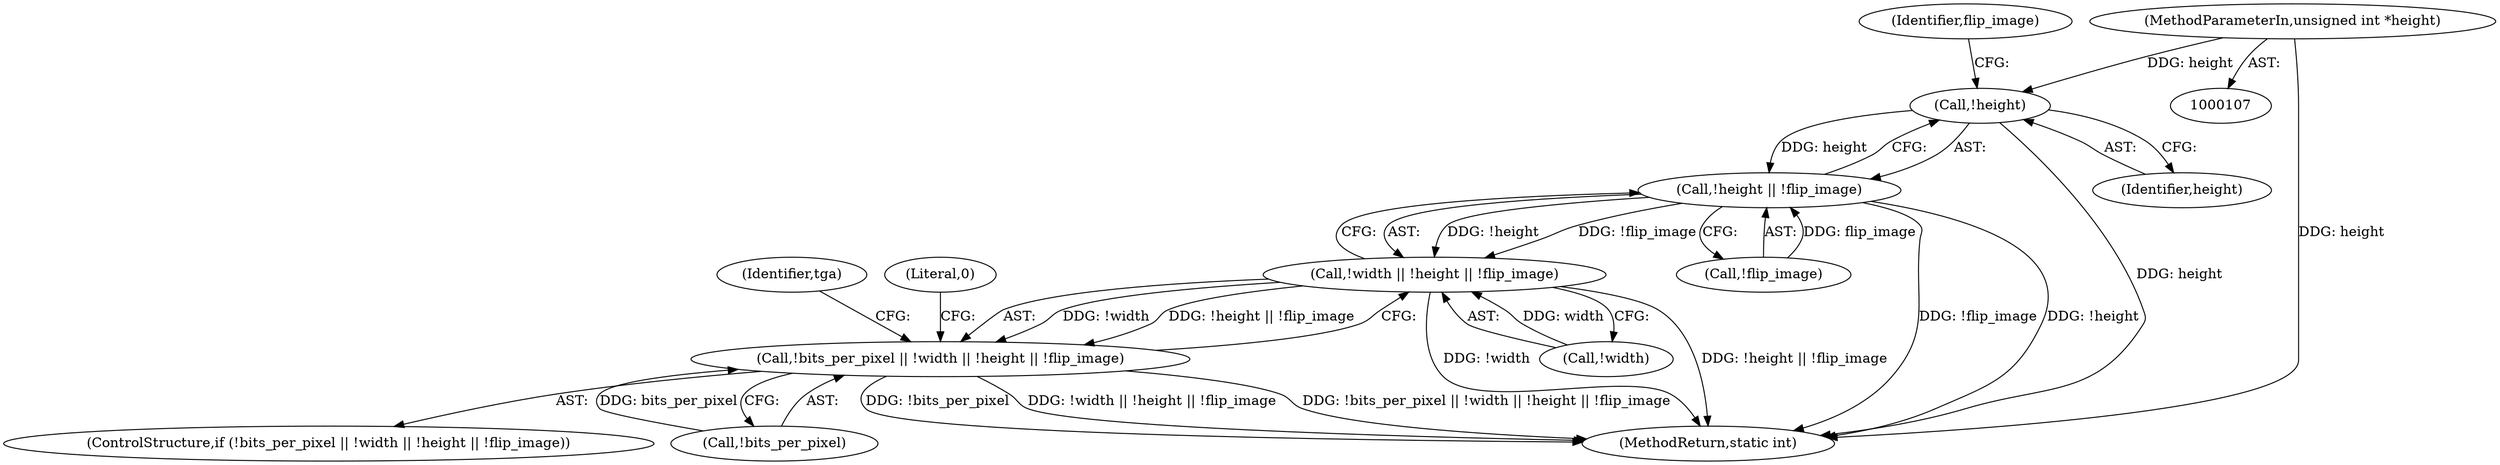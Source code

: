 digraph "0_openjpeg_2cd30c2b06ce332dede81cccad8b334cde997281_0@pointer" {
"1000132" [label="(Call,!height)"];
"1000111" [label="(MethodParameterIn,unsigned int *height)"];
"1000131" [label="(Call,!height || !flip_image)"];
"1000128" [label="(Call,!width || !height || !flip_image)"];
"1000125" [label="(Call,!bits_per_pixel || !width || !height || !flip_image)"];
"1000111" [label="(MethodParameterIn,unsigned int *height)"];
"1000134" [label="(Call,!flip_image)"];
"1000124" [label="(ControlStructure,if (!bits_per_pixel || !width || !height || !flip_image))"];
"1000131" [label="(Call,!height || !flip_image)"];
"1000289" [label="(MethodReturn,static int)"];
"1000132" [label="(Call,!height)"];
"1000126" [label="(Call,!bits_per_pixel)"];
"1000142" [label="(Identifier,tga)"];
"1000135" [label="(Identifier,flip_image)"];
"1000129" [label="(Call,!width)"];
"1000125" [label="(Call,!bits_per_pixel || !width || !height || !flip_image)"];
"1000128" [label="(Call,!width || !height || !flip_image)"];
"1000133" [label="(Identifier,height)"];
"1000138" [label="(Literal,0)"];
"1000132" -> "1000131"  [label="AST: "];
"1000132" -> "1000133"  [label="CFG: "];
"1000133" -> "1000132"  [label="AST: "];
"1000135" -> "1000132"  [label="CFG: "];
"1000131" -> "1000132"  [label="CFG: "];
"1000132" -> "1000289"  [label="DDG: height"];
"1000132" -> "1000131"  [label="DDG: height"];
"1000111" -> "1000132"  [label="DDG: height"];
"1000111" -> "1000107"  [label="AST: "];
"1000111" -> "1000289"  [label="DDG: height"];
"1000131" -> "1000128"  [label="AST: "];
"1000131" -> "1000134"  [label="CFG: "];
"1000134" -> "1000131"  [label="AST: "];
"1000128" -> "1000131"  [label="CFG: "];
"1000131" -> "1000289"  [label="DDG: !height"];
"1000131" -> "1000289"  [label="DDG: !flip_image"];
"1000131" -> "1000128"  [label="DDG: !height"];
"1000131" -> "1000128"  [label="DDG: !flip_image"];
"1000134" -> "1000131"  [label="DDG: flip_image"];
"1000128" -> "1000125"  [label="AST: "];
"1000128" -> "1000129"  [label="CFG: "];
"1000129" -> "1000128"  [label="AST: "];
"1000125" -> "1000128"  [label="CFG: "];
"1000128" -> "1000289"  [label="DDG: !width"];
"1000128" -> "1000289"  [label="DDG: !height || !flip_image"];
"1000128" -> "1000125"  [label="DDG: !width"];
"1000128" -> "1000125"  [label="DDG: !height || !flip_image"];
"1000129" -> "1000128"  [label="DDG: width"];
"1000125" -> "1000124"  [label="AST: "];
"1000125" -> "1000126"  [label="CFG: "];
"1000126" -> "1000125"  [label="AST: "];
"1000138" -> "1000125"  [label="CFG: "];
"1000142" -> "1000125"  [label="CFG: "];
"1000125" -> "1000289"  [label="DDG: !bits_per_pixel || !width || !height || !flip_image"];
"1000125" -> "1000289"  [label="DDG: !bits_per_pixel"];
"1000125" -> "1000289"  [label="DDG: !width || !height || !flip_image"];
"1000126" -> "1000125"  [label="DDG: bits_per_pixel"];
}
